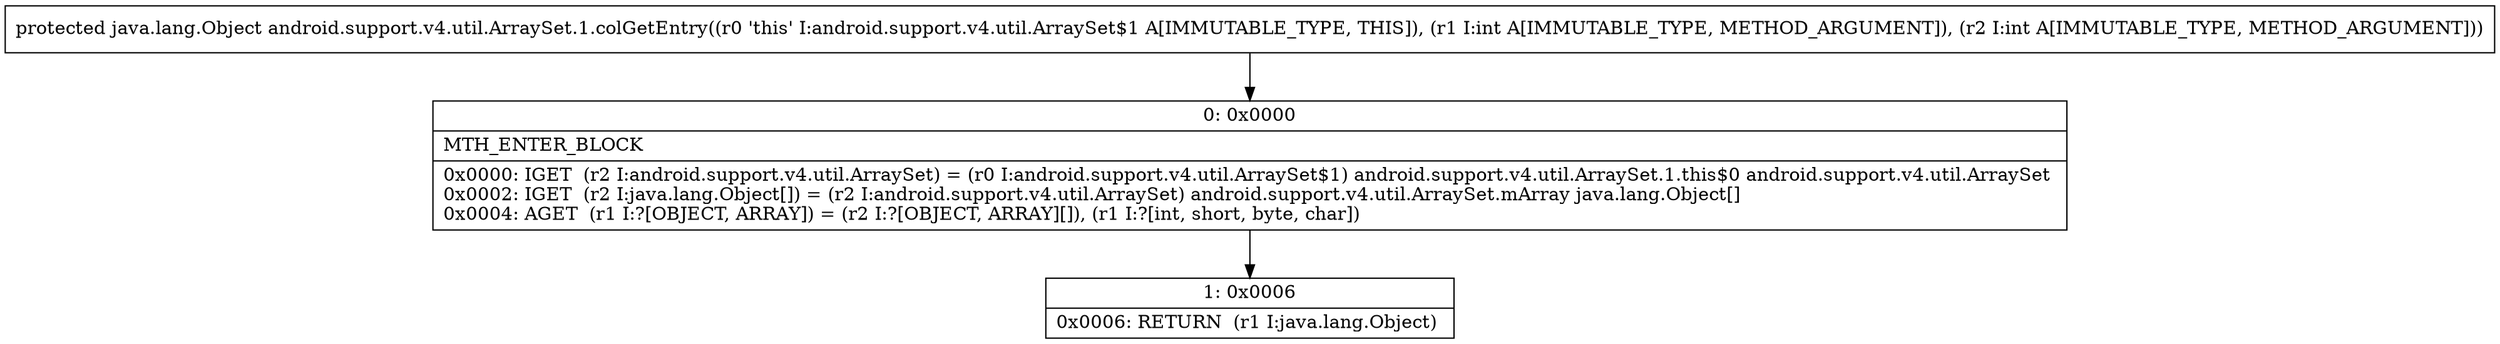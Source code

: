digraph "CFG forandroid.support.v4.util.ArraySet.1.colGetEntry(II)Ljava\/lang\/Object;" {
Node_0 [shape=record,label="{0\:\ 0x0000|MTH_ENTER_BLOCK\l|0x0000: IGET  (r2 I:android.support.v4.util.ArraySet) = (r0 I:android.support.v4.util.ArraySet$1) android.support.v4.util.ArraySet.1.this$0 android.support.v4.util.ArraySet \l0x0002: IGET  (r2 I:java.lang.Object[]) = (r2 I:android.support.v4.util.ArraySet) android.support.v4.util.ArraySet.mArray java.lang.Object[] \l0x0004: AGET  (r1 I:?[OBJECT, ARRAY]) = (r2 I:?[OBJECT, ARRAY][]), (r1 I:?[int, short, byte, char]) \l}"];
Node_1 [shape=record,label="{1\:\ 0x0006|0x0006: RETURN  (r1 I:java.lang.Object) \l}"];
MethodNode[shape=record,label="{protected java.lang.Object android.support.v4.util.ArraySet.1.colGetEntry((r0 'this' I:android.support.v4.util.ArraySet$1 A[IMMUTABLE_TYPE, THIS]), (r1 I:int A[IMMUTABLE_TYPE, METHOD_ARGUMENT]), (r2 I:int A[IMMUTABLE_TYPE, METHOD_ARGUMENT])) }"];
MethodNode -> Node_0;
Node_0 -> Node_1;
}

